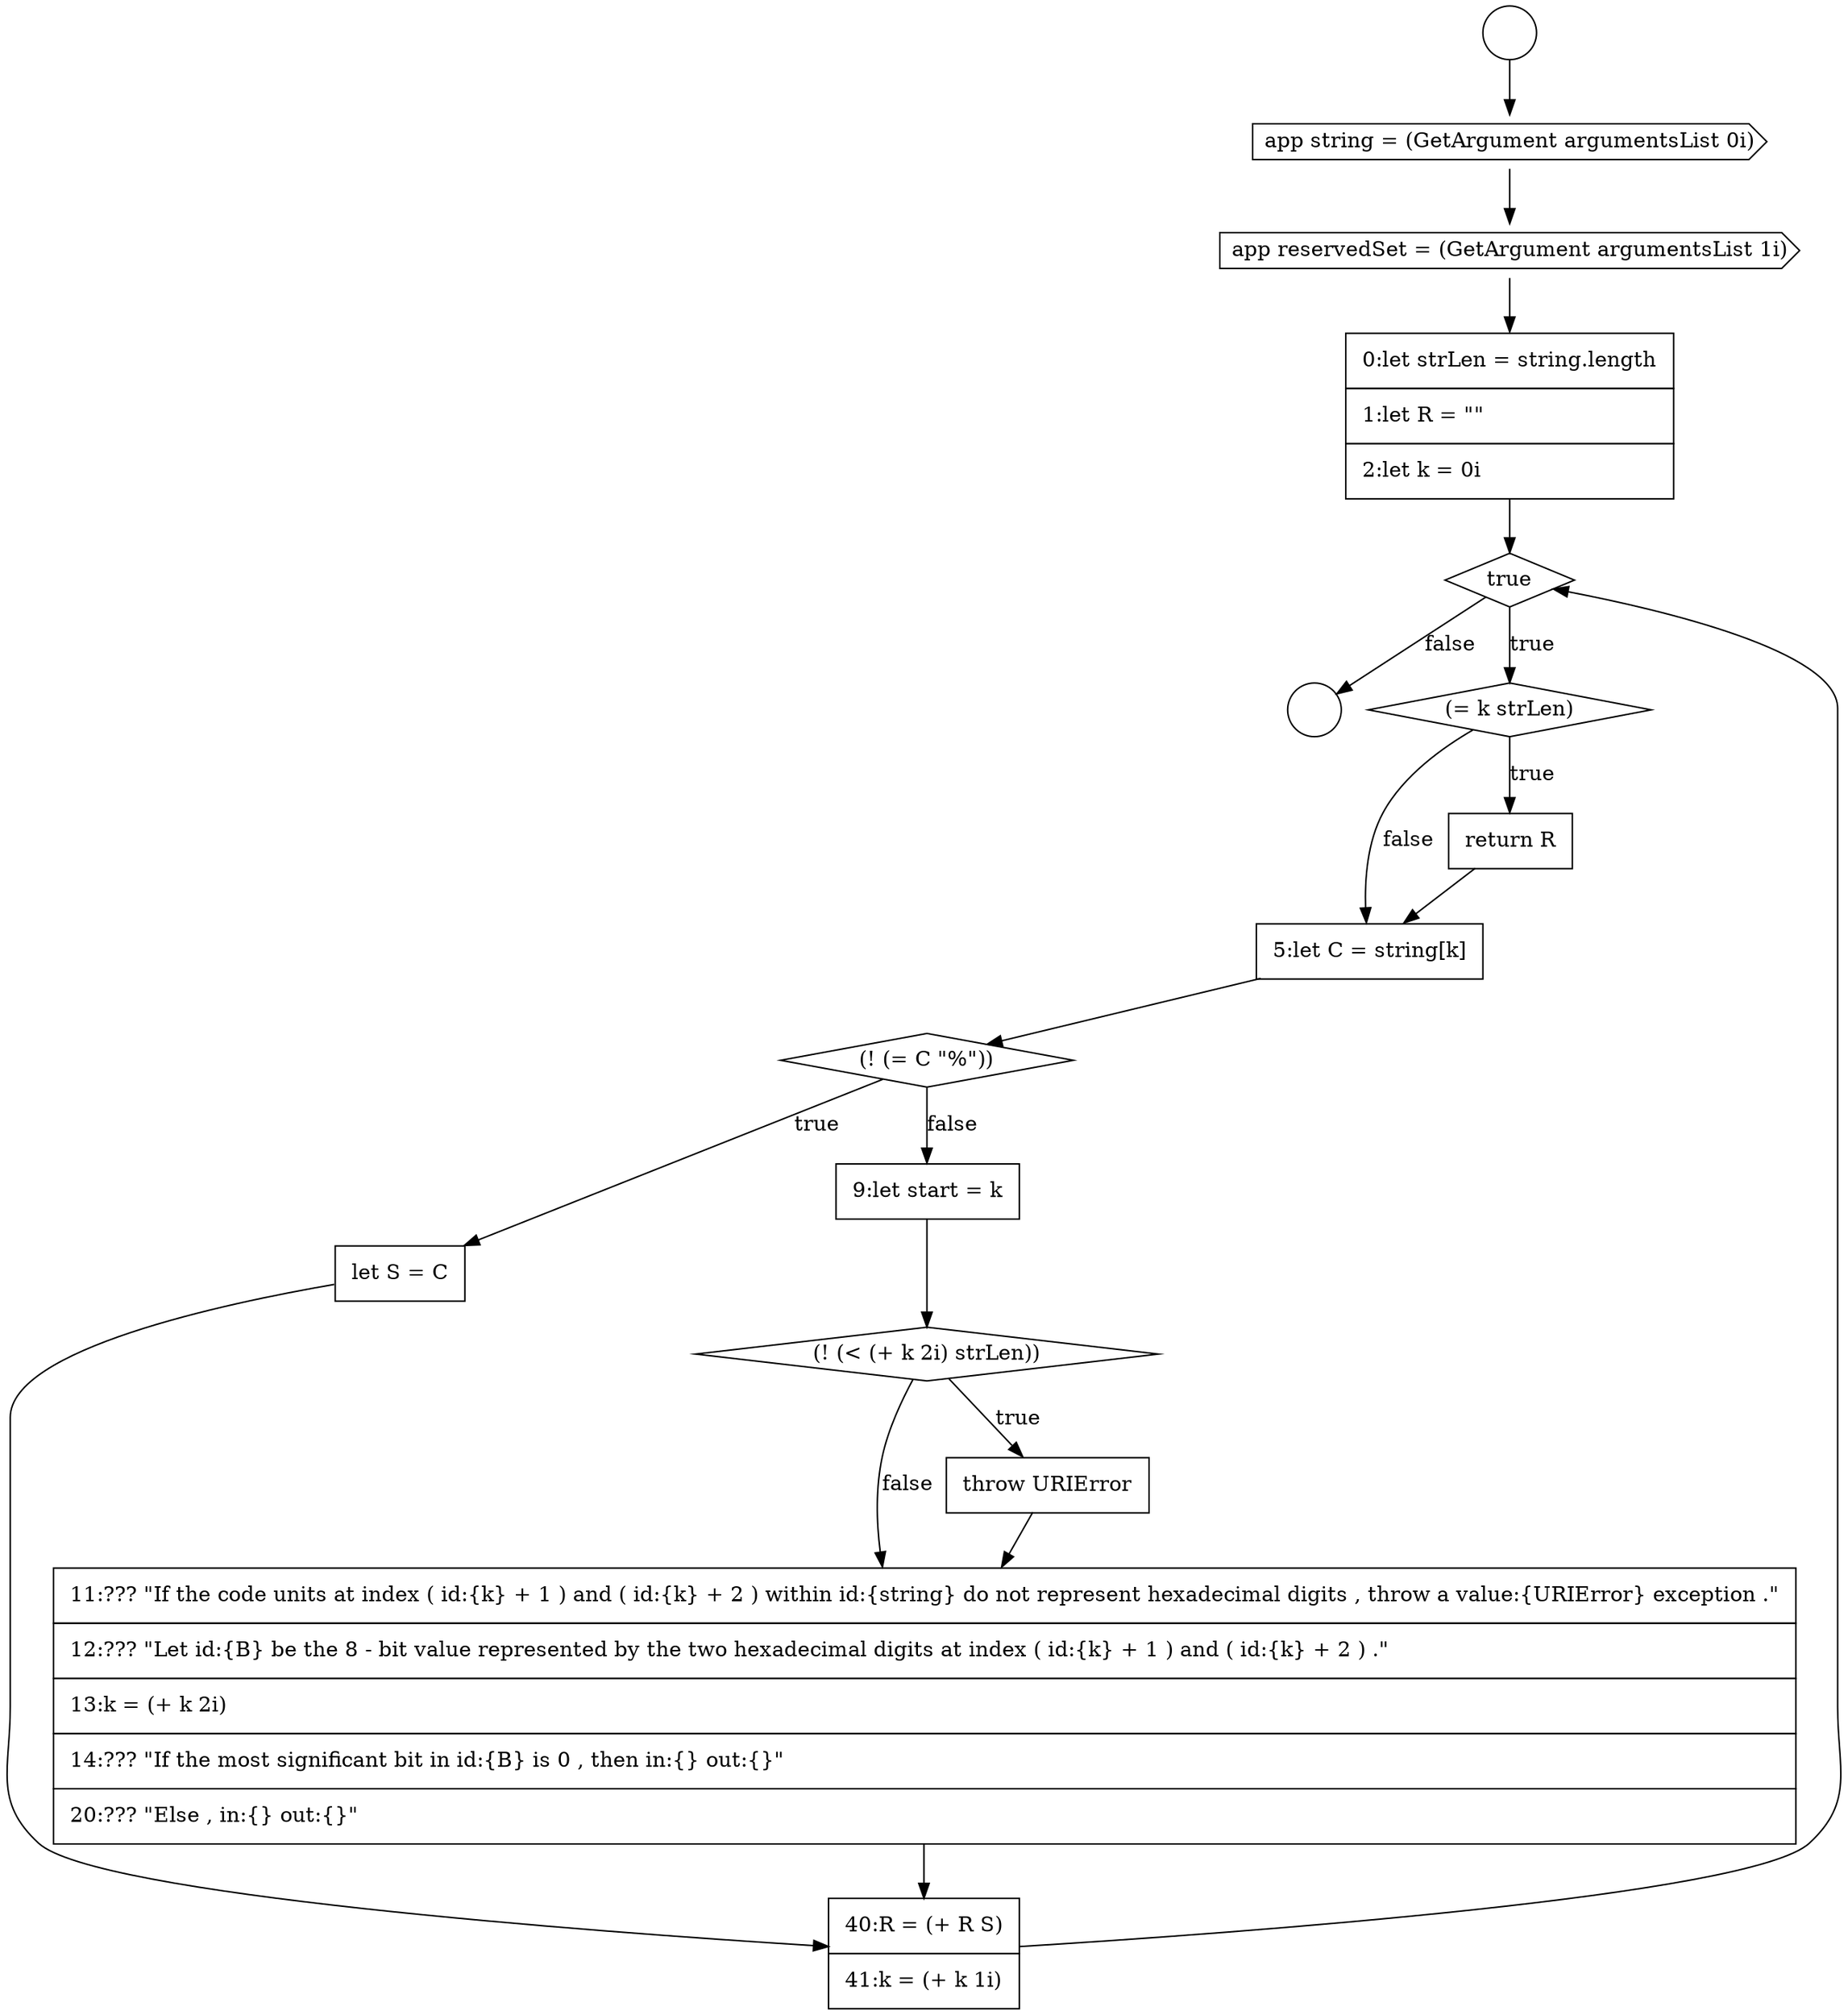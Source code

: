 digraph {
  node12229 [shape=cds, label=<<font color="black">app string = (GetArgument argumentsList 0i)</font>> color="black" fillcolor="white" style=filled]
  node12232 [shape=diamond, label=<<font color="black">true</font>> color="black" fillcolor="white" style=filled]
  node12228 [shape=circle label=" " color="black" fillcolor="white" style=filled]
  node12231 [shape=none, margin=0, label=<<font color="black">
    <table border="0" cellborder="1" cellspacing="0" cellpadding="10">
      <tr><td align="left">0:let strLen = string.length</td></tr>
      <tr><td align="left">1:let R = &quot;&quot;</td></tr>
      <tr><td align="left">2:let k = 0i</td></tr>
    </table>
  </font>> color="black" fillcolor="white" style=filled]
  node12242 [shape=none, margin=0, label=<<font color="black">
    <table border="0" cellborder="1" cellspacing="0" cellpadding="10">
      <tr><td align="left">40:R = (+ R S)</td></tr>
      <tr><td align="left">41:k = (+ k 1i)</td></tr>
    </table>
  </font>> color="black" fillcolor="white" style=filled]
  node12227 [shape=circle label=" " color="black" fillcolor="white" style=filled]
  node12241 [shape=none, margin=0, label=<<font color="black">
    <table border="0" cellborder="1" cellspacing="0" cellpadding="10">
      <tr><td align="left">11:??? &quot;If the code units at index ( id:{k} + 1 ) and ( id:{k} + 2 ) within id:{string} do not represent hexadecimal digits , throw a value:{URIError} exception .&quot;</td></tr>
      <tr><td align="left">12:??? &quot;Let id:{B} be the 8 - bit value represented by the two hexadecimal digits at index ( id:{k} + 1 ) and ( id:{k} + 2 ) .&quot;</td></tr>
      <tr><td align="left">13:k = (+ k 2i)</td></tr>
      <tr><td align="left">14:??? &quot;If the most significant bit in id:{B} is 0 , then in:{} out:{}&quot;</td></tr>
      <tr><td align="left">20:??? &quot;Else , in:{} out:{}&quot;</td></tr>
    </table>
  </font>> color="black" fillcolor="white" style=filled]
  node12230 [shape=cds, label=<<font color="black">app reservedSet = (GetArgument argumentsList 1i)</font>> color="black" fillcolor="white" style=filled]
  node12240 [shape=none, margin=0, label=<<font color="black">
    <table border="0" cellborder="1" cellspacing="0" cellpadding="10">
      <tr><td align="left">throw URIError</td></tr>
    </table>
  </font>> color="black" fillcolor="white" style=filled]
  node12235 [shape=none, margin=0, label=<<font color="black">
    <table border="0" cellborder="1" cellspacing="0" cellpadding="10">
      <tr><td align="left">5:let C = string[k]</td></tr>
    </table>
  </font>> color="black" fillcolor="white" style=filled]
  node12237 [shape=none, margin=0, label=<<font color="black">
    <table border="0" cellborder="1" cellspacing="0" cellpadding="10">
      <tr><td align="left">let S = C</td></tr>
    </table>
  </font>> color="black" fillcolor="white" style=filled]
  node12236 [shape=diamond, label=<<font color="black">(! (= C &quot;%&quot;))</font>> color="black" fillcolor="white" style=filled]
  node12238 [shape=none, margin=0, label=<<font color="black">
    <table border="0" cellborder="1" cellspacing="0" cellpadding="10">
      <tr><td align="left">9:let start = k</td></tr>
    </table>
  </font>> color="black" fillcolor="white" style=filled]
  node12233 [shape=diamond, label=<<font color="black">(= k strLen)</font>> color="black" fillcolor="white" style=filled]
  node12239 [shape=diamond, label=<<font color="black">(! (&lt; (+ k 2i) strLen))</font>> color="black" fillcolor="white" style=filled]
  node12234 [shape=none, margin=0, label=<<font color="black">
    <table border="0" cellborder="1" cellspacing="0" cellpadding="10">
      <tr><td align="left">return R</td></tr>
    </table>
  </font>> color="black" fillcolor="white" style=filled]
  node12240 -> node12241 [ color="black"]
  node12242 -> node12232 [ color="black"]
  node12231 -> node12232 [ color="black"]
  node12234 -> node12235 [ color="black"]
  node12237 -> node12242 [ color="black"]
  node12230 -> node12231 [ color="black"]
  node12229 -> node12230 [ color="black"]
  node12236 -> node12237 [label=<<font color="black">true</font>> color="black"]
  node12236 -> node12238 [label=<<font color="black">false</font>> color="black"]
  node12241 -> node12242 [ color="black"]
  node12232 -> node12233 [label=<<font color="black">true</font>> color="black"]
  node12232 -> node12228 [label=<<font color="black">false</font>> color="black"]
  node12235 -> node12236 [ color="black"]
  node12233 -> node12234 [label=<<font color="black">true</font>> color="black"]
  node12233 -> node12235 [label=<<font color="black">false</font>> color="black"]
  node12239 -> node12240 [label=<<font color="black">true</font>> color="black"]
  node12239 -> node12241 [label=<<font color="black">false</font>> color="black"]
  node12227 -> node12229 [ color="black"]
  node12238 -> node12239 [ color="black"]
}
